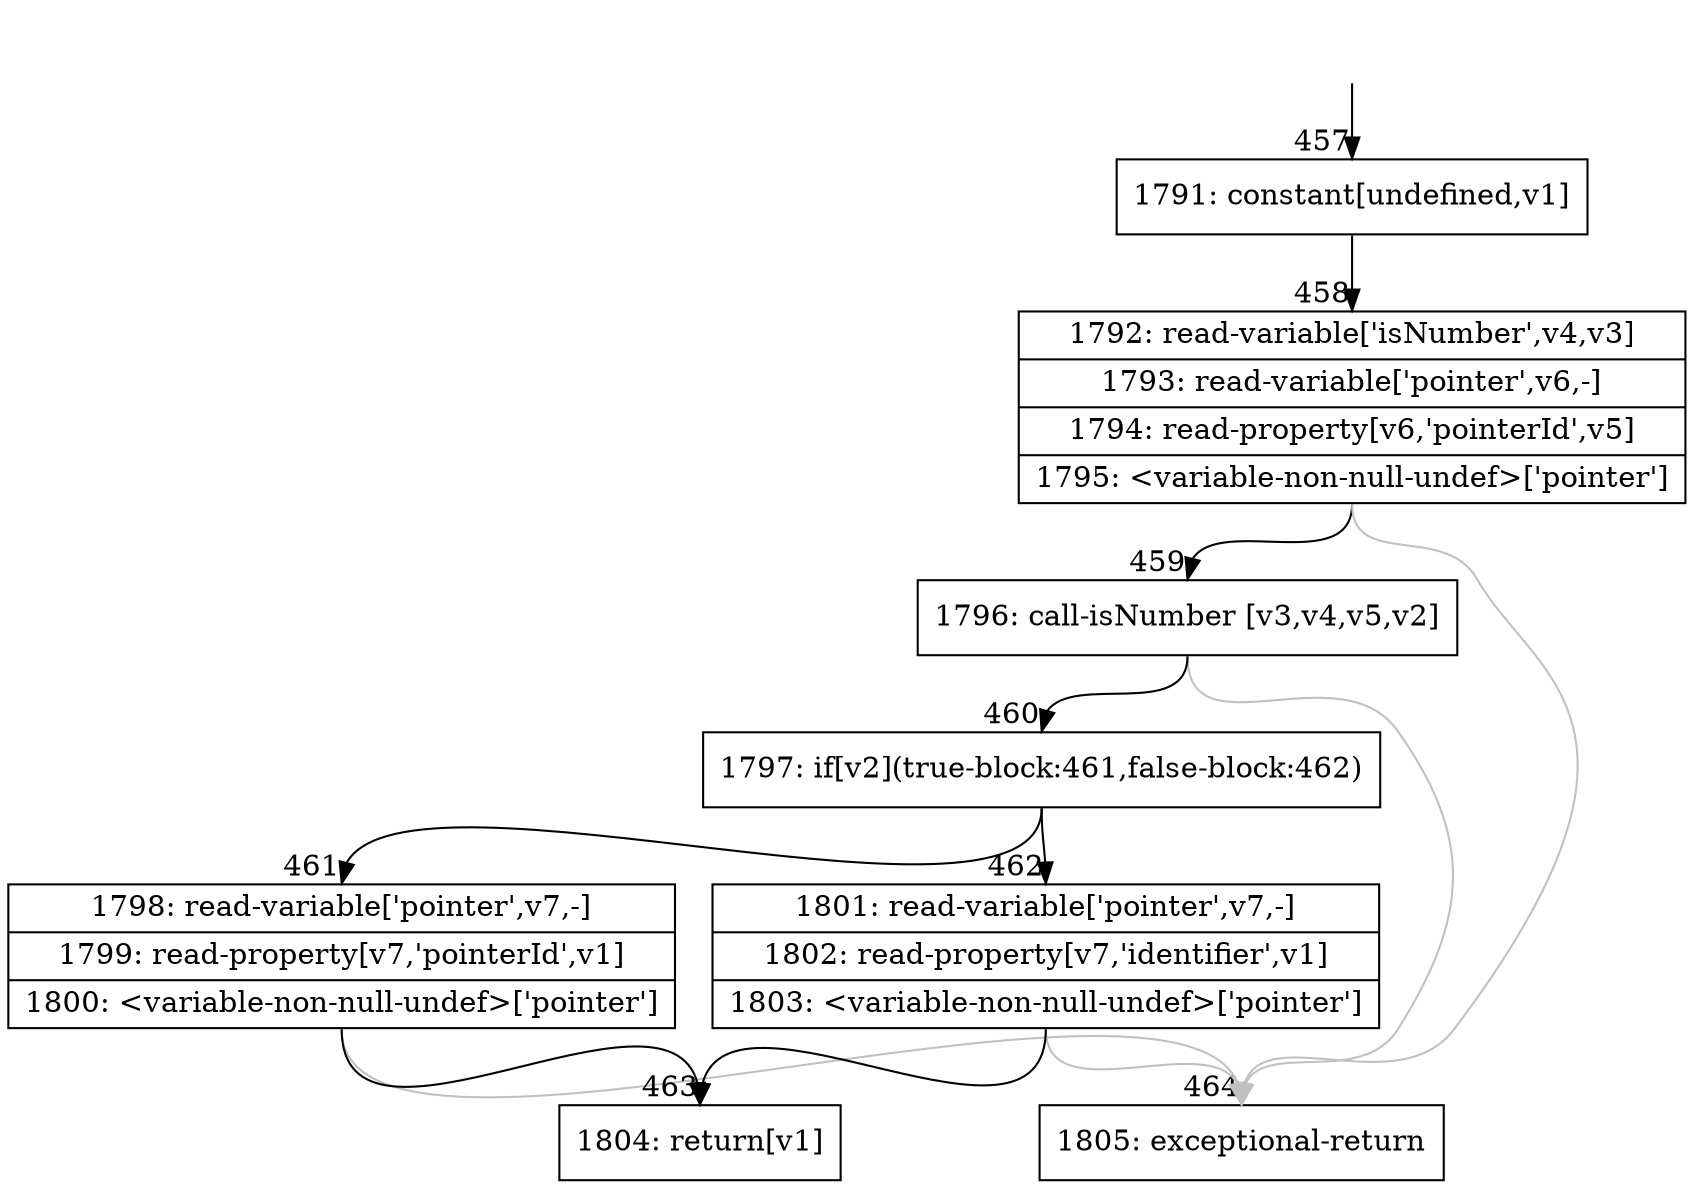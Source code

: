 digraph {
rankdir="TD"
BB_entry34[shape=none,label=""];
BB_entry34 -> BB457 [tailport=s, headport=n, headlabel="    457"]
BB457 [shape=record label="{1791: constant[undefined,v1]}" ] 
BB457 -> BB458 [tailport=s, headport=n, headlabel="      458"]
BB458 [shape=record label="{1792: read-variable['isNumber',v4,v3]|1793: read-variable['pointer',v6,-]|1794: read-property[v6,'pointerId',v5]|1795: \<variable-non-null-undef\>['pointer']}" ] 
BB458 -> BB459 [tailport=s, headport=n, headlabel="      459"]
BB458 -> BB464 [tailport=s, headport=n, color=gray, headlabel="      464"]
BB459 [shape=record label="{1796: call-isNumber [v3,v4,v5,v2]}" ] 
BB459 -> BB460 [tailport=s, headport=n, headlabel="      460"]
BB459 -> BB464 [tailport=s, headport=n, color=gray]
BB460 [shape=record label="{1797: if[v2](true-block:461,false-block:462)}" ] 
BB460 -> BB461 [tailport=s, headport=n, headlabel="      461"]
BB460 -> BB462 [tailport=s, headport=n, headlabel="      462"]
BB461 [shape=record label="{1798: read-variable['pointer',v7,-]|1799: read-property[v7,'pointerId',v1]|1800: \<variable-non-null-undef\>['pointer']}" ] 
BB461 -> BB463 [tailport=s, headport=n, headlabel="      463"]
BB461 -> BB464 [tailport=s, headport=n, color=gray]
BB462 [shape=record label="{1801: read-variable['pointer',v7,-]|1802: read-property[v7,'identifier',v1]|1803: \<variable-non-null-undef\>['pointer']}" ] 
BB462 -> BB463 [tailport=s, headport=n]
BB462 -> BB464 [tailport=s, headport=n, color=gray]
BB463 [shape=record label="{1804: return[v1]}" ] 
BB464 [shape=record label="{1805: exceptional-return}" ] 
//#$~ 726
}
